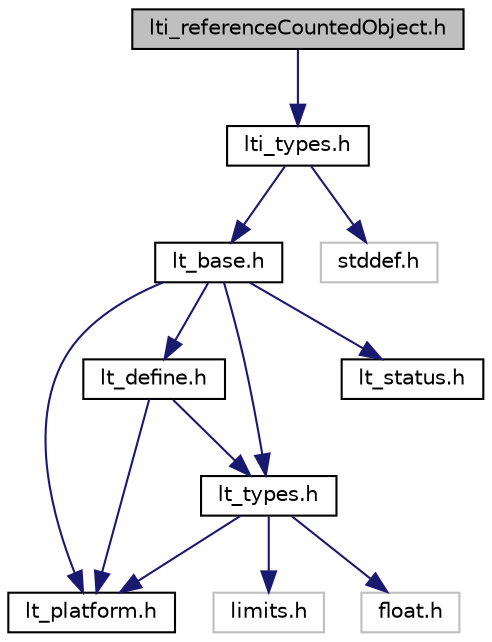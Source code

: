 digraph "lti_referenceCountedObject.h"
{
  bgcolor="transparent";
  edge [fontname="Helvetica",fontsize="10",labelfontname="Helvetica",labelfontsize="10"];
  node [fontname="Helvetica",fontsize="10",shape=record];
  Node1 [label="lti_referenceCountedObject.h",height=0.2,width=0.4,color="black", fillcolor="grey75", style="filled" fontcolor="black"];
  Node1 -> Node2 [color="midnightblue",fontsize="10",style="solid",fontname="Helvetica"];
  Node2 [label="lti_types.h",height=0.2,width=0.4,color="black",URL="$a00209.html",tooltip="This file contains a number of enums, typedefs, etc, that are used throughout the MrSID SDK..."];
  Node2 -> Node3 [color="midnightblue",fontsize="10",style="solid",fontname="Helvetica"];
  Node3 [label="lt_base.h",height=0.2,width=0.4,color="black",URL="$a00140.html",tooltip="Include file for all LizardTech sources. "];
  Node3 -> Node4 [color="midnightblue",fontsize="10",style="solid",fontname="Helvetica"];
  Node4 [label="lt_platform.h",height=0.2,width=0.4,color="black",URL="$a00156.html",tooltip="Preprocessor symbols for canonical identification of OS, architecture, and compiler. "];
  Node3 -> Node5 [color="midnightblue",fontsize="10",style="solid",fontname="Helvetica"];
  Node5 [label="lt_define.h",height=0.2,width=0.4,color="black",URL="$a00142.html",tooltip="Preprocessor definitions used throughout LizardTech sources. "];
  Node5 -> Node4 [color="midnightblue",fontsize="10",style="solid",fontname="Helvetica"];
  Node5 -> Node6 [color="midnightblue",fontsize="10",style="solid",fontname="Helvetica"];
  Node6 [label="lt_types.h",height=0.2,width=0.4,color="black",URL="$a00159.html",tooltip="Declaration of standard types and limits in a C-interface. "];
  Node6 -> Node7 [color="midnightblue",fontsize="10",style="solid",fontname="Helvetica"];
  Node7 [label="limits.h",height=0.2,width=0.4,color="grey75"];
  Node6 -> Node8 [color="midnightblue",fontsize="10",style="solid",fontname="Helvetica"];
  Node8 [label="float.h",height=0.2,width=0.4,color="grey75"];
  Node6 -> Node4 [color="midnightblue",fontsize="10",style="solid",fontname="Helvetica"];
  Node3 -> Node6 [color="midnightblue",fontsize="10",style="solid",fontname="Helvetica"];
  Node3 -> Node9 [color="midnightblue",fontsize="10",style="solid",fontname="Helvetica"];
  Node9 [label="lt_status.h",height=0.2,width=0.4,color="black",URL="$a00157.html",tooltip="Declaration of the LT_STATUS type and some commonly used status codes. "];
  Node2 -> Node10 [color="midnightblue",fontsize="10",style="solid",fontname="Helvetica"];
  Node10 [label="stddef.h",height=0.2,width=0.4,color="grey75"];
}
